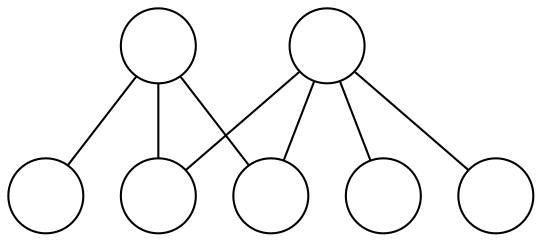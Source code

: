 graph G {
  node[label="", shape=circle]
  0;
  1;
  2;
  3;
  4;
  5;
  6;
  5 -- 0;
  5 -- 1;
  5 -- 2;
  6 -- 0;
  6 -- 1;
  6 -- 3;
  6 -- 4;
}
